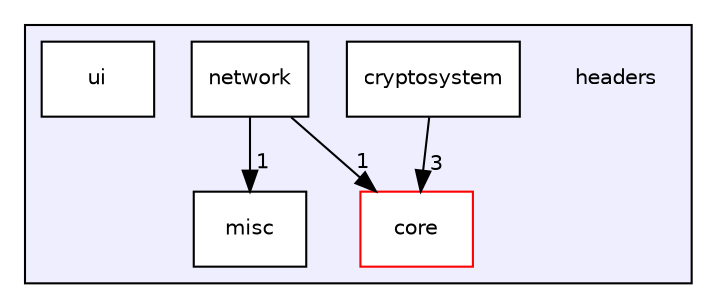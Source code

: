 digraph "/home/runner/work/PEPITAS-Cryptocurrency/PEPITAS-Cryptocurrency/headers" {
  compound=true
  node [ fontsize="10", fontname="Helvetica"];
  edge [ labelfontsize="10", labelfontname="Helvetica"];
  subgraph clusterdir_7f57b1e41c5acd0e859ae5f3a2b075a9 {
    graph [ bgcolor="#eeeeff", pencolor="black", label="" URL="dir_7f57b1e41c5acd0e859ae5f3a2b075a9.html"];
    dir_7f57b1e41c5acd0e859ae5f3a2b075a9 [shape=plaintext label="headers"];
    dir_c55509eeb63bcbc47aa921b127ea82fb [shape=box label="core" color="red" fillcolor="white" style="filled" URL="dir_c55509eeb63bcbc47aa921b127ea82fb.html"];
    dir_f4c924d95c8a1002b14665e0a9da530d [shape=box label="cryptosystem" color="black" fillcolor="white" style="filled" URL="dir_f4c924d95c8a1002b14665e0a9da530d.html"];
    dir_cd2dfb8956d87c3e23bff5bc3c96e5c3 [shape=box label="misc" color="black" fillcolor="white" style="filled" URL="dir_cd2dfb8956d87c3e23bff5bc3c96e5c3.html"];
    dir_83fbd955906e9032510966d415c56495 [shape=box label="network" color="black" fillcolor="white" style="filled" URL="dir_83fbd955906e9032510966d415c56495.html"];
    dir_fb6db9e3c1971fd2df53ff72f9853e3f [shape=box label="ui" color="black" fillcolor="white" style="filled" URL="dir_fb6db9e3c1971fd2df53ff72f9853e3f.html"];
  }
  dir_83fbd955906e9032510966d415c56495->dir_c55509eeb63bcbc47aa921b127ea82fb [headlabel="1", labeldistance=1.5 headhref="dir_000006_000001.html"];
  dir_83fbd955906e9032510966d415c56495->dir_cd2dfb8956d87c3e23bff5bc3c96e5c3 [headlabel="1", labeldistance=1.5 headhref="dir_000006_000005.html"];
  dir_f4c924d95c8a1002b14665e0a9da530d->dir_c55509eeb63bcbc47aa921b127ea82fb [headlabel="3", labeldistance=1.5 headhref="dir_000004_000001.html"];
}
